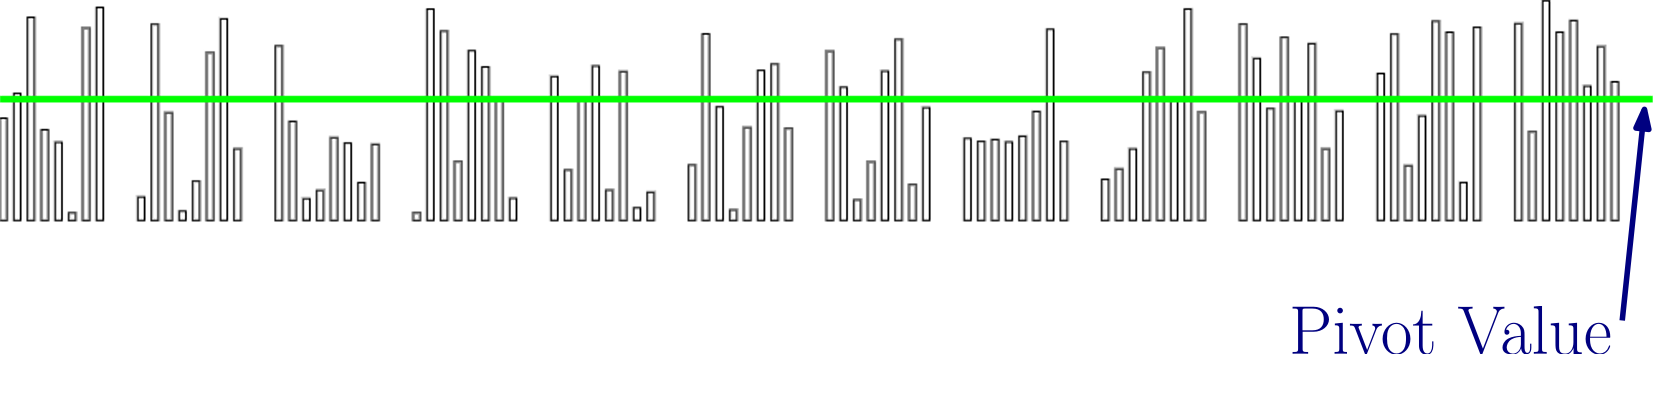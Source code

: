 <?xml version="1.0"?>
<!DOCTYPE ipe SYSTEM "ipe.dtd">
<ipe version="70212" creator="Ipe 7.2.12">
<info created="D:20191018210832" modified="D:20191018211223"/>
<bitmap id="1" width="1000" height="250" BitsPerComponent="8" ColorSpace="DeviceRGB" Filter="FlateDecode" length="4077" encoding="base64">
eNrt3V+IbVUdwPGpqJSgwIcI9SGqp25E0R/oofSlSySVKAMSUUlCPSSERIEIXZAgCQnsocCw
IkIYFCuMuL1kPQT9oYimp4oeLKIHoSDsD9VtcQ5rWMvtOGfOOXvt9efzYT9ch3v3nLXnt9f+
evXMXLkCAAB9Oj4+fn7ONQEAgAq7/cKFC/+NDg4OXBMAAKiz20/+UbcDAIBu5+SyvyjnmgBA
tf424Zqg24e67P+KXHb2NVdX5VwTgL0IT+2XJo6OjlwTdLvLDjvO1T8icwWwx24Pe+z614eH
h7odAemyg7kC0O3gQe+yY64A0O140Dfn7xMuO25nAHQ7HvQV3oMvSZS8B7u/7E9OuNfMFYBu
Bw/65u7B7i97WOD1CQFprgA0A5R/0P9xwj2orwSkyw6g26nWR3KNfgW3eNBfunTpukSYXveg
vhKQLjuAbqfmr+BXonq+gk9MzNHtwfrXYdW6vdq+ekfOv5jodgCqbYYQV29MtNtXqu9cr+qG
xJmvSrd33O3hU/ww8h8UdDsAlXd78IuVpvtK9c33qnR7gXswVbjb/Y9Auh2Ahpqhg77q/isY
TnVtYsdT6fZqu/3kWul2XHagxU3mxpzq0+1jdns41Z9W9nIq3V75PajbKXzZb895RxWw9Sbz
g8j3jtbtI3f7Iqd6jgf9aT9OVLfrdt3eXLeHjz8U+U4IgL1dt+v2k8v+wsQml73Obj/tx4nq
dt1ub2+x230Hsy5t8cQBe7tub8XbcnMU8vqy/3tlw8tebbc/xwJ1u263t+t2auj28z5xwN6u
2xu67D+OZirkLS67btftuh3djgc9ul0z7OV2Due5kJBqul2363Z7u25Ht/ftQzk3jm5vqNuD
4xWpptt1u263t+t2dPsIqfa1yI2j25vrdqmm2w2Dbre363Z0u1Szyej2zrr9DxO6Xbe7B3U7
uh3d7jGh2w1Dbd0eFvjKRCXTrtt1u27vZm8/zHmk6nbdrtt1u27X7Yu3qG5vvdsfzvU3DLp9
kb09fIqjyCNVt+t23a7bdfuGvjCh23W7bk9PdVvU5TDo9qW63SNVt+t23a7bdfsWN84nEpVk
rW7X7fV0e9/DoNt1e2fdHn7zW3MSTrcv4r4J3a7bF7lxdLtu1+26vfWsDav7WE63d9Pt4Y/8
JPLOYt2+4AI/lSi8QJuMbtftul236/aeuj34UjTOf1AYpNs7eDrrdgu0yeh23S7VdLth0O1X
Bv4fgXQ7sla322R0u27X7bpdt1ugR6puR7frdt2u29e//s2Ebtftul3WWqBu1+2y1gJtMrq9
wkfqaxObXHapptt1u6zV7bodWavbbTK6vf5HqlTT7bpd1up23Y6s1e02Gd2u23W7btftFuiR
qttpK2tvzVX+Tj2bjG7X7bpdtxsG3a7bdXuL1+rTOd2+3T34SFT/d9iwyeh23a7bdbth0O26
fahuDx+/OtHoZV8v8HPRUPnRxyaj23W7btftul23y1oL1O2bnOrplXYv+8j5odttMm4c3a7b
dbtu1+26fZxub/2ybzGiP5oYpNvDtXpVrrNuD0u4P2eT0e26Xbfrdt2u23W7bm83P8Kovz1R
yXduKZO14Vr9Pio8DMUWeFfU37SP3O3vzVVeMsN2+38mdLtul7UWqNt1+47dXuF3XCyWtUsN
Q/cL1O1zP+i/HdVfMsN2e/i8L0jMdA/qdt0ua3W7bi+8t/80p9t1u27X7c2lmm5f5B7U7bpd
1up23V5+b39LtMtc6Xbdrtt1u27X7bpdt+t23a7b628G3a7bdbtu1+26Xbfrdt2u23W7btft
Fqjbdbtu1+26XdZaoEeqbtftul2363bdrtt1e+FuD+c5SIzzE0N0u27X7bpd1lqgbtftul23
t9XtY/6kP92u23W7bpe1Fqjbdbtu1+1LdXv4zQ/mdLtu1+26Xbfr9pk2mZtzul2363bdrtvP
1e3hj9wRzfRX97LWAj1Sdbtu1+3rV/VYNNMw2GR0u27X7X13+15OpdstULfrdt2u28tsMrpd
t+t23a7bdbtu1+26Xbfrdt2u23W7btftun3zYbgmJ2stULfrdt2u23W7btftul23V9jt4bM/
FfX3xNHtHqm6Xbfrdt2u23W7btftbXX7QficDofD4XA4HA6Hw+FwOBwOh8PhcDgcDofD4XA4
HA6Hw+FwOBwOh8PhcCx9jPmOKu9L9ZaxSt6XuuwbJOt8n5f3pXpfqveltvW+1G6mvc4Fel+q
96V64uh2j1Tdrtvtorpdt+t23a7bdbus1e26Xbe32O1hgW/O2UXL3Dhfz+l23a7bdbtu98TR
7bpdt+v2Mxf4s6jdv45urtvDH/lgVH/W6vbWu/1irvIF6nbd7omj23W7btftrWTtIN3eUNae
5qkJ3V7ntIePX44KLzD85u/ndLtu1+1z7FePTuh23a7bdbtu1+3pZb8mUXhvb6vbw3nuzBXu
9qX+xWR9qndG9W8yul23N5q14SXdktjlsut23a7bdbtu77LbF9zbm+v24IGo8CN18W5vaJPR
7bq93W7f12XX7bpdt+t23a7bdftSj1TdPj3VN3O6Xbfrdt2u23W7btftul236/Y678H3RzN9
BXX7Xp6Dz0v09z2ddLtu1+26Xbfrdt2u23X74g8v3b6X52A41f9WuvxerLp98wWe9p0QdLtu
1+26Xbfrdt2u23V7Jd0+64jq9oYW+KzfCUG363bdrtt1u27X7bpdt+t23d7lAnW7btftul23
63bdrtt1u27X7bpdt+t23a7bdbtu1+26Xbfrdt2u23W7bt98gd+Y0O26Xbfrdt2u23W7btft
ul2317bJhPN8ILHj3n5TovJNRrfrdt2u23V7u90ezvPihKzV7bpdtw/S7fvd2x9fqX+T0e26
Xbfrdt3edLcH/1yRtbpdt+t23d5Wyeh23a7bdXvr3R5e0vsSlQxDzd0uay1Qt+t23a7bdbtu
1+26fZFuD761Us8w6Hbdrtt1u27X7bp9KU9O6Hbdrtvr6fbahkG36/bKF/jEhG7X7bpdt3fT
7eHVXp/Y5UGv23W7btftul23L77AGxKV/9W9btftur2bbg+nek/uzD/y54mSzaDbdbtu1+26
XbfXuUDdrtt1u24vUDLfiTb8Cr4isUt+6Hbdrtt1e+vdHn7zF3OyVrfrdt2u23V7+ZJ5TWKT
h9dduTke9K/LzfEjUXS7btftuv28C/x4VLgZdHttC3x17sxT/XJCt+t23a7bt35Vv13Z/OF1
fzTfg/7X0Uw/ylC363bdrtv3skBZO+YCfxdtOAxvSBTOWt2u23V7Z93eyoNet+t23a7bdbtu
b26By2atbtftul2363bdrtt1u26Xteda4AO5ktOu23W7btftur2/bg+f96Gcbt/jqR6c0O26
XbeP0+3h43dGhaddt+t23a7bdXuX3R4+++1RuyVTbardkWj3HtTtul23L7u363bdrtt1u27X
7d2UTFupptt1u27X7bpdt+t23a7bdbtu1+26Xbfrdt2u23W7btftul2363bdrtt1u27X7bpd
t+t23a7bdbtu1+26Xbfrdt2u23W7btftul2363bdrtt1u27X7bpdt+t23a7bdbtu1+26Xbfr
9gq7Pbyk23K6Xbf32u3hPPfkdLtu1+26Xbfrdt2u2xvq9uDhqJ7bWbfr9pkWeG/U30+Q1O26
Xbfrdt2u23V7991e4e2s25/hw7lK9qs+7kHdrtt1e3PdfnlCt+t23a7bdbtur6Tbw6v9alTP
fqXbdbtu1+1LTfvFROGvoG7X7bpdt3t46fYye7tu1+2Ndvt3J3T7yN2+4FdQt+t23a7bdfsu
C/xoruTtrNt1u24v0+3hJb070V/J6Hbdrtt1u27X7SN0e/j4l6PCt7Nu1+26vVi3910yul23
63bdrtt1+yDdvtTtrNt1u27X7bpdt+t23a7bdbtu1+26Xbfrdt2u23W7btftul2363bdrtt1
u27X7bpdt+t23a7bdbtu1+26Xbfrdt2u23W7btftul2363bdrtv76/ZwqpclxikZ3a7bdbtu
38tlf32unr1dt+t23a7bdXt/3R5O9deVoUpGt1e1wL9M6Hbd3kq3h1P9Kqptb69wF7060V/W
6nbdrtt1e1V7u27X7TMt8OUJ067b2+r2Dvb2krvo0ytdZq1u1+26fYufsa7blYxuN+2mXbfr
9tZ3Ud2u23V7i90eXF5RMkpGt5t2067bdbtu1+26Xbe3tUAlo2R0u2k37bpdt8+9wEcmZO2w
C/xsruQCdbtuVzK6Xbebdt2u23X7mae6NSFrB1/g3dGOC/z5hG7X7UpGyeh2027adbtur3yB
un3ABYZTvSlRyd6u25WMktHtpt2063bdrttlrQVuMle6XbcrGSWj2027bh+w28OpHsvpdt2u
23W7btftSka3m3bTrtsr7PZwqpujwvnR3LQ/npO1ZXaGz+R0u27X7UpGyeh2067bh+32pfKj
xWm/KfLX0SV3hktRf3u7bq+tZD6ZUzJKRrebdtOu23W7adft9nbdXmfJfD4y7UpGt5t2067b
dbtp1+32dt2uZJSMvd20m3bTrtt1u2nX7bpdtysZJaPbTbtp1+26Xbfrdnu7btftpt3ebtpN
u2nX7brdtOv2ofb2izndrmSUjL3dtJt2067bdbtp1+11LvByVP+035tTMqbd3m7aTbtp1+0t
Tvu7cqZdt9vbu5z2eyIlY9rt7abdtJv20br9llzT0/69yLTXvLcf5uzt9nYlY9pNu2k37aZd
t294qkcj027ay+ztR5G93bQrGdNu2k27aTftut20m3Z7u2k37abdtJt2027aTbtuN+2m3d5u
2k27aTftpt20m/YBu/14ZfqqjqPpq1qbvqqlTrXdtDe0wNNOtfW0t7LA00619d5u2k27aTft
pt20m3bT3uK0rz/LiWe8qtSz/v4gfVULnmq7aW9ogaedaseveP0LPO1U2+3tpt20m3bTbtpN
u2k37Y1OOwAAAAAAAAAAAAAAAAAAAAAAAAAAAAAAAAAAAAAAAAAAAAAAAAAAAAAAAAAAAAAA
AAAAAAAAAAAAAAAAAAAAAAAAAAAAAAAAAAAAAAAAAAAAAAAAAAAAAAAAAAAAAAAAAAAAAAAA
AAAAAAAAAAAAAAAAAAAAAAAAAAAAAAAAAAAAAAAAAAAAAAAAAAAAAAAAAAAAAAAAAAAAAAAA
AAAAAAAAAAAAAAAAAAAAAAAAAAAAAAAAAAAAAAAAAAAAAAAAAAAAAAAAAAAAAAAAAAAAAAAA
AAAAAAAAAAAAAAAAAAAAAAAAAAAAAAAAAAAAAAAAAAAAAAAAAAAAAAAAAAAAAAAAAAAAAAAA
AAAAAAAAAAAAAAAAAAAAAAAAAAAAAAAAAAAAAAAAAAAAAAAAAAAAAAAAAAAAAAAAAAAAAAAA
AAAAAAAAAAAAAAAAAAAAAAAAAEDH/g/+QAV6
</bitmap>
<ipestyle name="basic">
<symbol name="arrow/arc(spx)">
<path stroke="sym-stroke" fill="sym-stroke" pen="sym-pen">
0 0 m
-1 0.333 l
-1 -0.333 l
h
</path>
</symbol>
<symbol name="arrow/farc(spx)">
<path stroke="sym-stroke" fill="white" pen="sym-pen">
0 0 m
-1 0.333 l
-1 -0.333 l
h
</path>
</symbol>
<symbol name="arrow/ptarc(spx)">
<path stroke="sym-stroke" fill="sym-stroke" pen="sym-pen">
0 0 m
-1 0.333 l
-0.8 0 l
-1 -0.333 l
h
</path>
</symbol>
<symbol name="arrow/fptarc(spx)">
<path stroke="sym-stroke" fill="white" pen="sym-pen">
0 0 m
-1 0.333 l
-0.8 0 l
-1 -0.333 l
h
</path>
</symbol>
<symbol name="mark/circle(sx)" transformations="translations">
<path fill="sym-stroke">
0.6 0 0 0.6 0 0 e
0.4 0 0 0.4 0 0 e
</path>
</symbol>
<symbol name="mark/disk(sx)" transformations="translations">
<path fill="sym-stroke">
0.6 0 0 0.6 0 0 e
</path>
</symbol>
<symbol name="mark/fdisk(sfx)" transformations="translations">
<group>
<path fill="sym-fill">
0.5 0 0 0.5 0 0 e
</path>
<path fill="sym-stroke" fillrule="eofill">
0.6 0 0 0.6 0 0 e
0.4 0 0 0.4 0 0 e
</path>
</group>
</symbol>
<symbol name="mark/box(sx)" transformations="translations">
<path fill="sym-stroke" fillrule="eofill">
-0.6 -0.6 m
0.6 -0.6 l
0.6 0.6 l
-0.6 0.6 l
h
-0.4 -0.4 m
0.4 -0.4 l
0.4 0.4 l
-0.4 0.4 l
h
</path>
</symbol>
<symbol name="mark/square(sx)" transformations="translations">
<path fill="sym-stroke">
-0.6 -0.6 m
0.6 -0.6 l
0.6 0.6 l
-0.6 0.6 l
h
</path>
</symbol>
<symbol name="mark/fsquare(sfx)" transformations="translations">
<group>
<path fill="sym-fill">
-0.5 -0.5 m
0.5 -0.5 l
0.5 0.5 l
-0.5 0.5 l
h
</path>
<path fill="sym-stroke" fillrule="eofill">
-0.6 -0.6 m
0.6 -0.6 l
0.6 0.6 l
-0.6 0.6 l
h
-0.4 -0.4 m
0.4 -0.4 l
0.4 0.4 l
-0.4 0.4 l
h
</path>
</group>
</symbol>
<symbol name="mark/cross(sx)" transformations="translations">
<group>
<path fill="sym-stroke">
-0.43 -0.57 m
0.57 0.43 l
0.43 0.57 l
-0.57 -0.43 l
h
</path>
<path fill="sym-stroke">
-0.43 0.57 m
0.57 -0.43 l
0.43 -0.57 l
-0.57 0.43 l
h
</path>
</group>
</symbol>
<symbol name="arrow/fnormal(spx)">
<path stroke="sym-stroke" fill="white" pen="sym-pen">
0 0 m
-1 0.333 l
-1 -0.333 l
h
</path>
</symbol>
<symbol name="arrow/pointed(spx)">
<path stroke="sym-stroke" fill="sym-stroke" pen="sym-pen">
0 0 m
-1 0.333 l
-0.8 0 l
-1 -0.333 l
h
</path>
</symbol>
<symbol name="arrow/fpointed(spx)">
<path stroke="sym-stroke" fill="white" pen="sym-pen">
0 0 m
-1 0.333 l
-0.8 0 l
-1 -0.333 l
h
</path>
</symbol>
<symbol name="arrow/linear(spx)">
<path stroke="sym-stroke" pen="sym-pen">
-1 0.333 m
0 0 l
-1 -0.333 l
</path>
</symbol>
<symbol name="arrow/fdouble(spx)">
<path stroke="sym-stroke" fill="white" pen="sym-pen">
0 0 m
-1 0.333 l
-1 -0.333 l
h
-1 0 m
-2 0.333 l
-2 -0.333 l
h
</path>
</symbol>
<symbol name="arrow/double(spx)">
<path stroke="sym-stroke" fill="sym-stroke" pen="sym-pen">
0 0 m
-1 0.333 l
-1 -0.333 l
h
-1 0 m
-2 0.333 l
-2 -0.333 l
h
</path>
</symbol>
<pen name="heavier" value="0.8"/>
<pen name="fat" value="1.2"/>
<pen name="ultrafat" value="2"/>
<symbolsize name="large" value="5"/>
<symbolsize name="small" value="2"/>
<symbolsize name="tiny" value="1.1"/>
<arrowsize name="large" value="10"/>
<arrowsize name="small" value="5"/>
<arrowsize name="tiny" value="3"/>
<color name="red" value="1 0 0"/>
<color name="green" value="0 1 0"/>
<color name="blue" value="0 0 1"/>
<color name="yellow" value="1 1 0"/>
<color name="orange" value="1 0.647 0"/>
<color name="gold" value="1 0.843 0"/>
<color name="purple" value="0.627 0.125 0.941"/>
<color name="gray" value="0.745"/>
<color name="brown" value="0.647 0.165 0.165"/>
<color name="navy" value="0 0 0.502"/>
<color name="pink" value="1 0.753 0.796"/>
<color name="seagreen" value="0.18 0.545 0.341"/>
<color name="turquoise" value="0.251 0.878 0.816"/>
<color name="violet" value="0.933 0.51 0.933"/>
<color name="darkblue" value="0 0 0.545"/>
<color name="darkcyan" value="0 0.545 0.545"/>
<color name="darkgray" value="0.663"/>
<color name="darkgreen" value="0 0.392 0"/>
<color name="darkmagenta" value="0.545 0 0.545"/>
<color name="darkorange" value="1 0.549 0"/>
<color name="darkred" value="0.545 0 0"/>
<color name="lightblue" value="0.678 0.847 0.902"/>
<color name="lightcyan" value="0.878 1 1"/>
<color name="lightgray" value="0.827"/>
<color name="lightgreen" value="0.565 0.933 0.565"/>
<color name="lightyellow" value="1 1 0.878"/>
<dashstyle name="dashed" value="[4] 0"/>
<dashstyle name="dotted" value="[1 3] 0"/>
<dashstyle name="dash dotted" value="[4 2 1 2] 0"/>
<dashstyle name="dash dot dotted" value="[4 2 1 2 1 2] 0"/>
<textsize name="large" value="\large"/>
<textsize name="Large" value="\Large"/>
<textsize name="LARGE" value="\LARGE"/>
<textsize name="huge" value="\huge"/>
<textsize name="Huge" value="\Huge"/>
<textsize name="small" value="\small"/>
<textsize name="footnote" value="\footnotesize"/>
<textsize name="tiny" value="\tiny"/>
<textstyle name="center" begin="\begin{center}" end="\end{center}"/>
<textstyle name="itemize" begin="\begin{itemize}" end="\end{itemize}"/>
<textstyle name="item" begin="\begin{itemize}\item{}" end="\end{itemize}"/>
<gridsize name="4 pts" value="4"/>
<gridsize name="8 pts (~3 mm)" value="8"/>
<gridsize name="16 pts (~6 mm)" value="16"/>
<gridsize name="32 pts (~12 mm)" value="32"/>
<gridsize name="10 pts (~3.5 mm)" value="10"/>
<gridsize name="20 pts (~7 mm)" value="20"/>
<gridsize name="14 pts (~5 mm)" value="14"/>
<gridsize name="28 pts (~10 mm)" value="28"/>
<gridsize name="56 pts (~20 mm)" value="56"/>
<anglesize name="90 deg" value="90"/>
<anglesize name="60 deg" value="60"/>
<anglesize name="45 deg" value="45"/>
<anglesize name="30 deg" value="30"/>
<anglesize name="22.5 deg" value="22.5"/>
<opacity name="10%" value="0.1"/>
<opacity name="30%" value="0.3"/>
<opacity name="50%" value="0.5"/>
<opacity name="75%" value="0.75"/>
<tiling name="falling" angle="-60" step="4" width="1"/>
<tiling name="rising" angle="30" step="4" width="1"/>
</ipestyle>
<page>
<layer name="alpha"/>
<view layers="alpha" active="alpha"/>
<image layer="alpha" rect="0 346.625 595 495.375" bitmap="1"/>
<text matrix="1 0 0 1 -60 -16" transformations="translations" pos="524 384" stroke="navy" type="label" width="123.773" height="17.213" depth="0" valign="baseline" size="Huge">Pivot Value </text>
<path matrix="1 0 0 1.1875 4 -80.75" stroke="navy" pen="ultrafat" arrow="normal/normal">
580 388 m
588 452 l
</path>
</page>
</ipe>
